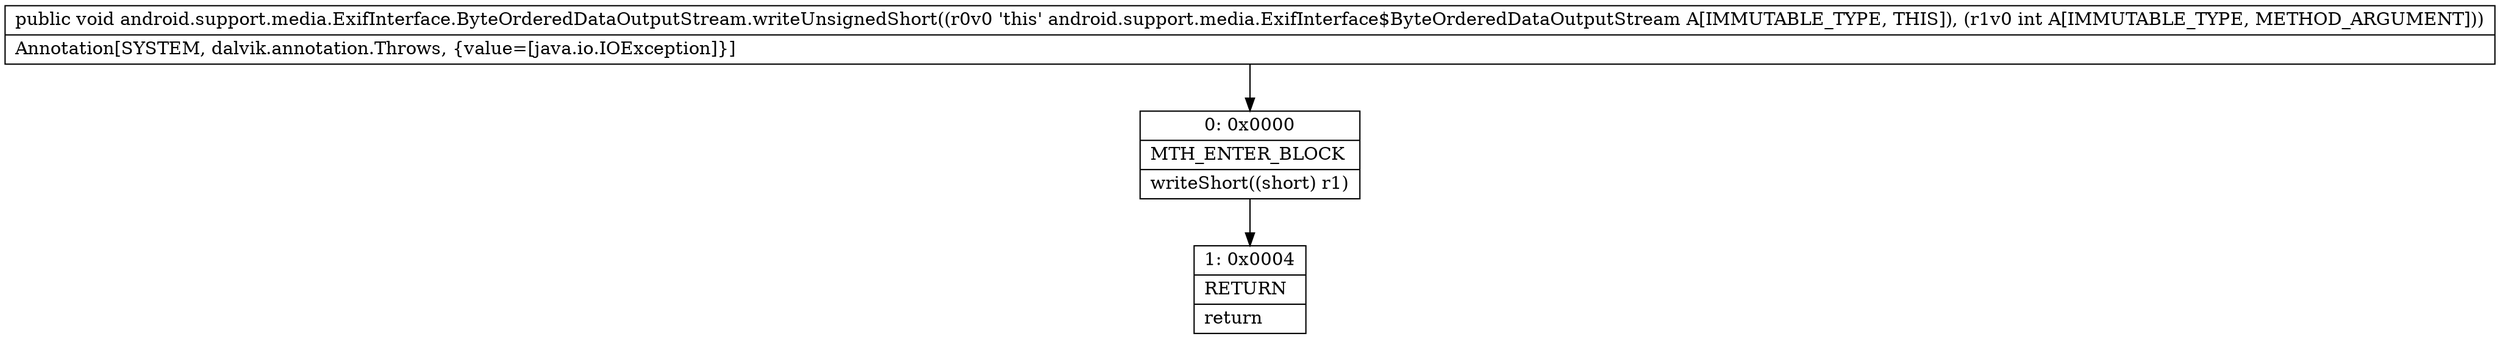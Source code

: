 digraph "CFG forandroid.support.media.ExifInterface.ByteOrderedDataOutputStream.writeUnsignedShort(I)V" {
Node_0 [shape=record,label="{0\:\ 0x0000|MTH_ENTER_BLOCK\l|writeShort((short) r1)\l}"];
Node_1 [shape=record,label="{1\:\ 0x0004|RETURN\l|return\l}"];
MethodNode[shape=record,label="{public void android.support.media.ExifInterface.ByteOrderedDataOutputStream.writeUnsignedShort((r0v0 'this' android.support.media.ExifInterface$ByteOrderedDataOutputStream A[IMMUTABLE_TYPE, THIS]), (r1v0 int A[IMMUTABLE_TYPE, METHOD_ARGUMENT]))  | Annotation[SYSTEM, dalvik.annotation.Throws, \{value=[java.io.IOException]\}]\l}"];
MethodNode -> Node_0;
Node_0 -> Node_1;
}

